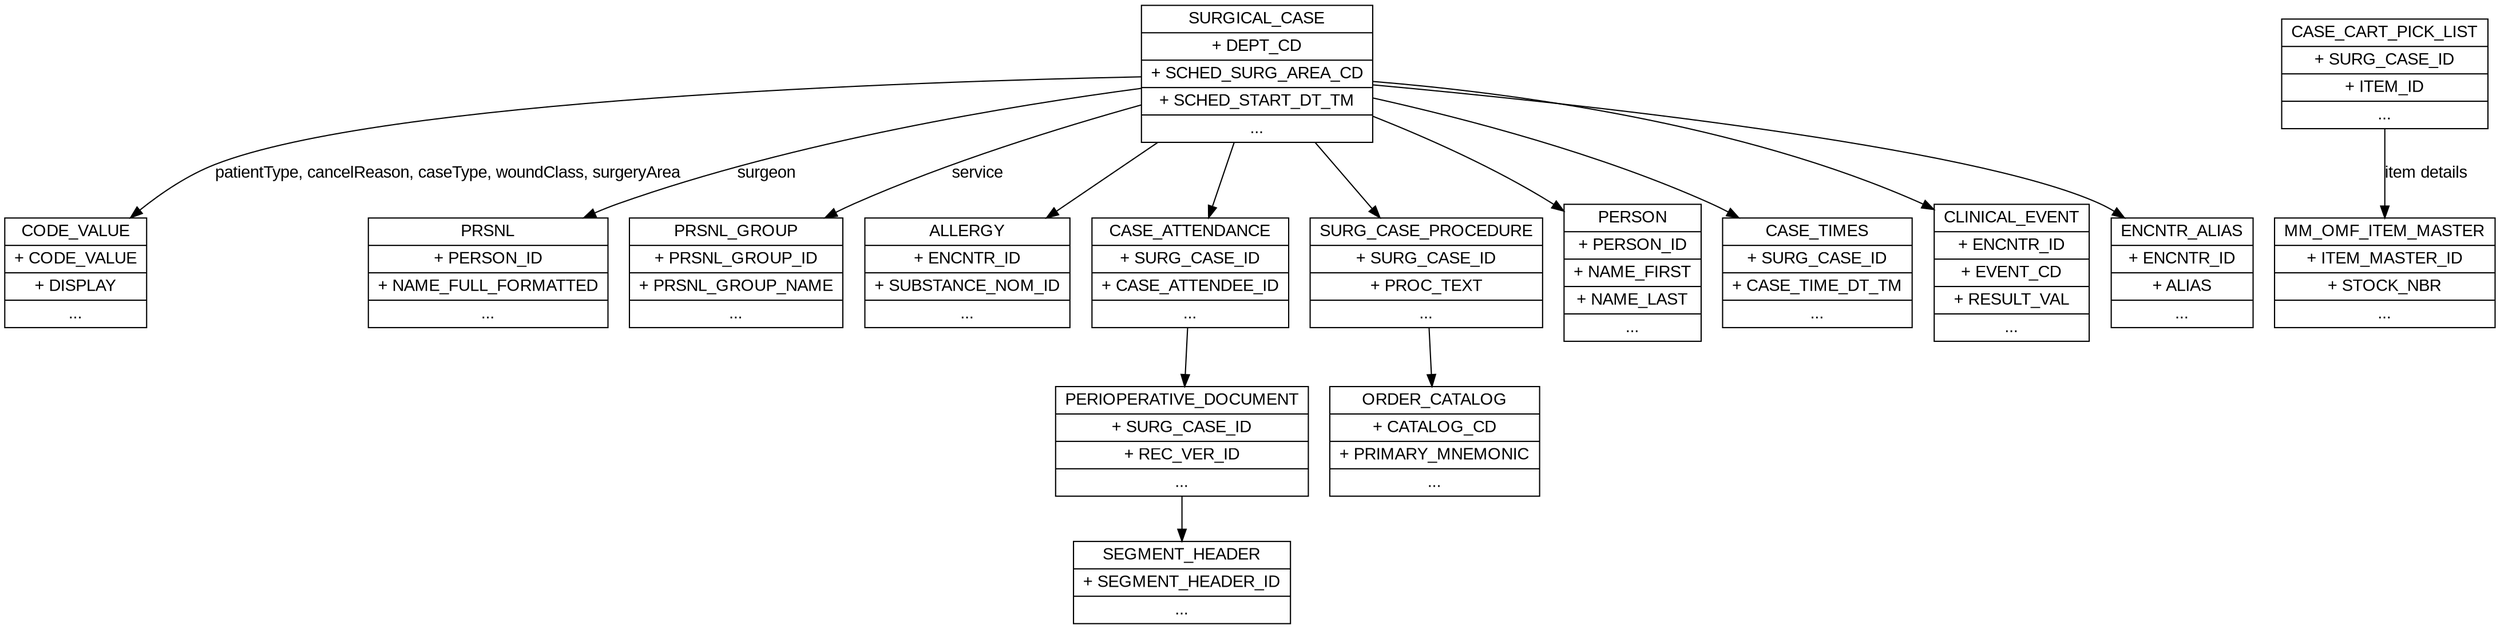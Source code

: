 digraph ERD {
    node [shape=record, fontname = "Arial"];
    graph [fontname = "Arial"];
    edge [fontname = "Arial"];

    SURGICAL_CASE [label="{SURGICAL_CASE|+ DEPT_CD|+ SCHED_SURG_AREA_CD|+ SCHED_START_DT_TM|...}"];
    CODE_VALUE [label="{CODE_VALUE|+ CODE_VALUE|+ DISPLAY|...}"];
    PRSNL [label="{PRSNL|+ PERSON_ID|+ NAME_FULL_FORMATTED|...}"];
    PRSNL_GROUP [label="{PRSNL_GROUP|+ PRSNL_GROUP_ID|+ PRSNL_GROUP_NAME|...}"];
    ALLERGY [label="{ALLERGY|+ ENCNTR_ID|+ SUBSTANCE_NOM_ID|...}"];
    CASE_ATTENDANCE [label="{CASE_ATTENDANCE|+ SURG_CASE_ID|+ CASE_ATTENDEE_ID|...}"];
    PERIOPERATIVE_DOCUMENT [label="{PERIOPERATIVE_DOCUMENT|+ SURG_CASE_ID|+ REC_VER_ID|...}"];
    SEGMENT_HEADER [label="{SEGMENT_HEADER|+ SEGMENT_HEADER_ID|...}"];
    SURG_CASE_PROCEDURE [label="{SURG_CASE_PROCEDURE|+ SURG_CASE_ID|+ PROC_TEXT|...}"];
    ORDER_CATALOG [label="{ORDER_CATALOG|+ CATALOG_CD|+ PRIMARY_MNEMONIC|...}"];
    PERSON [label="{PERSON|+ PERSON_ID|+ NAME_FIRST|+ NAME_LAST|...}"];
    CASE_TIMES [label="{CASE_TIMES|+ SURG_CASE_ID|+ CASE_TIME_DT_TM|...}"];
    CLINICAL_EVENT [label="{CLINICAL_EVENT|+ ENCNTR_ID|+ EVENT_CD|+ RESULT_VAL|...}"];
    ENCNTR_ALIAS [label="{ENCNTR_ALIAS|+ ENCNTR_ID|+ ALIAS|...}"];
    MM_OMF_ITEM_MASTER [label="{MM_OMF_ITEM_MASTER|+ ITEM_MASTER_ID|+ STOCK_NBR|...}"];
    CASE_CART_PICK_LIST [label="{CASE_CART_PICK_LIST|+ SURG_CASE_ID|+ ITEM_ID|...}"];

    SURGICAL_CASE -> CODE_VALUE [label="patientType, cancelReason, caseType, woundClass, surgeryArea"];
    SURGICAL_CASE -> PRSNL [label="surgeon"];
    SURGICAL_CASE -> PRSNL_GROUP [label="service"];
    SURGICAL_CASE -> ALLERGY;
    SURGICAL_CASE -> CASE_ATTENDANCE;
    CASE_ATTENDANCE -> PERIOPERATIVE_DOCUMENT;
    PERIOPERATIVE_DOCUMENT -> SEGMENT_HEADER;
    SURGICAL_CASE -> SURG_CASE_PROCEDURE;
    SURG_CASE_PROCEDURE -> ORDER_CATALOG;
    SURGICAL_CASE -> PERSON;
    SURGICAL_CASE -> CASE_TIMES;
    SURGICAL_CASE -> CLINICAL_EVENT;
    SURGICAL_CASE -> ENCNTR_ALIAS;
    CASE_CART_PICK_LIST -> MM_OMF_ITEM_MASTER [label="item details"];
}
